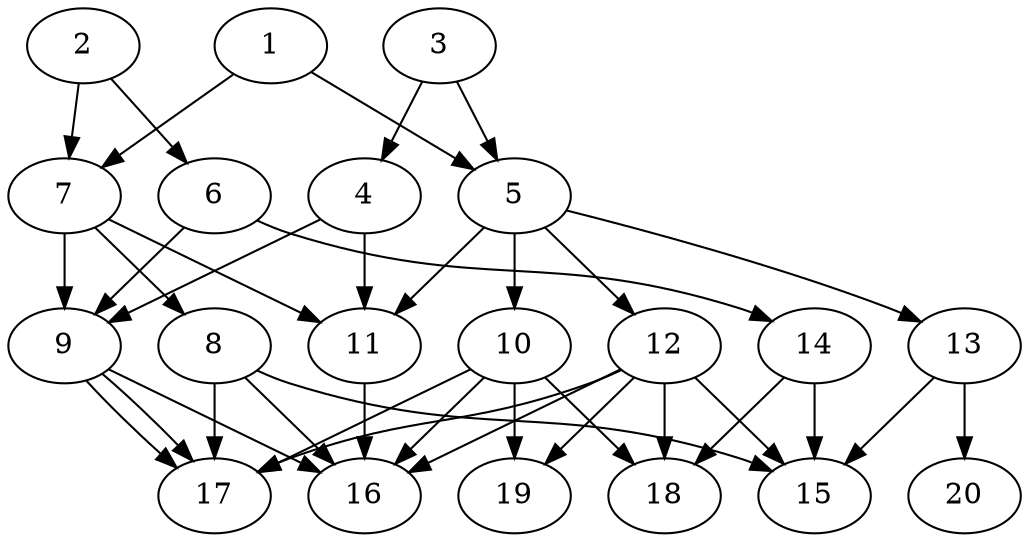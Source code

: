 // DAG automatically generated by daggen at Tue Jul 23 14:28:59 2019
// ./daggen --dot -n 20 --ccr 0.5 --fat 0.6 --regular 0.5 --density 0.7 --mindata 5242880 --maxdata 52428800 
digraph G {
  1 [size="46256128", alpha="0.01", expect_size="23128064"] 
  1 -> 5 [size ="23128064"]
  1 -> 7 [size ="23128064"]
  2 [size="48218112", alpha="0.18", expect_size="24109056"] 
  2 -> 6 [size ="24109056"]
  2 -> 7 [size ="24109056"]
  3 [size="72460288", alpha="0.04", expect_size="36230144"] 
  3 -> 4 [size ="36230144"]
  3 -> 5 [size ="36230144"]
  4 [size="91912192", alpha="0.16", expect_size="45956096"] 
  4 -> 9 [size ="45956096"]
  4 -> 11 [size ="45956096"]
  5 [size="41021440", alpha="0.13", expect_size="20510720"] 
  5 -> 10 [size ="20510720"]
  5 -> 11 [size ="20510720"]
  5 -> 12 [size ="20510720"]
  5 -> 13 [size ="20510720"]
  6 [size="15396864", alpha="0.17", expect_size="7698432"] 
  6 -> 9 [size ="7698432"]
  6 -> 14 [size ="7698432"]
  7 [size="42070016", alpha="0.07", expect_size="21035008"] 
  7 -> 8 [size ="21035008"]
  7 -> 9 [size ="21035008"]
  7 -> 11 [size ="21035008"]
  8 [size="13662208", alpha="0.07", expect_size="6831104"] 
  8 -> 15 [size ="6831104"]
  8 -> 16 [size ="6831104"]
  8 -> 17 [size ="6831104"]
  9 [size="80136192", alpha="0.02", expect_size="40068096"] 
  9 -> 16 [size ="40068096"]
  9 -> 17 [size ="40068096"]
  9 -> 17 [size ="40068096"]
  10 [size="88207360", alpha="0.16", expect_size="44103680"] 
  10 -> 16 [size ="44103680"]
  10 -> 17 [size ="44103680"]
  10 -> 18 [size ="44103680"]
  10 -> 19 [size ="44103680"]
  11 [size="86364160", alpha="0.18", expect_size="43182080"] 
  11 -> 16 [size ="43182080"]
  12 [size="90535936", alpha="0.15", expect_size="45267968"] 
  12 -> 15 [size ="45267968"]
  12 -> 16 [size ="45267968"]
  12 -> 17 [size ="45267968"]
  12 -> 18 [size ="45267968"]
  12 -> 19 [size ="45267968"]
  13 [size="79951872", alpha="0.18", expect_size="39975936"] 
  13 -> 15 [size ="39975936"]
  13 -> 20 [size ="39975936"]
  14 [size="100372480", alpha="0.18", expect_size="50186240"] 
  14 -> 15 [size ="50186240"]
  14 -> 18 [size ="50186240"]
  15 [size="82219008", alpha="0.11", expect_size="41109504"] 
  16 [size="47833088", alpha="0.09", expect_size="23916544"] 
  17 [size="35971072", alpha="0.03", expect_size="17985536"] 
  18 [size="66664448", alpha="0.11", expect_size="33332224"] 
  19 [size="100280320", alpha="0.03", expect_size="50140160"] 
  20 [size="14587904", alpha="0.00", expect_size="7293952"] 
}
